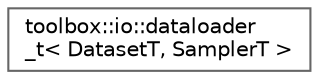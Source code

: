 digraph "Graphical Class Hierarchy"
{
 // LATEX_PDF_SIZE
  bgcolor="transparent";
  edge [fontname=Helvetica,fontsize=10,labelfontname=Helvetica,labelfontsize=10];
  node [fontname=Helvetica,fontsize=10,shape=box,height=0.2,width=0.4];
  rankdir="LR";
  Node0 [id="Node000000",label="toolbox::io::dataloader\l_t\< DatasetT, SamplerT \>",height=0.2,width=0.4,color="grey40", fillcolor="white", style="filled",URL="$classtoolbox_1_1io_1_1dataloader__t.html",tooltip="通用数据加载器/Generic data loader"];
}

